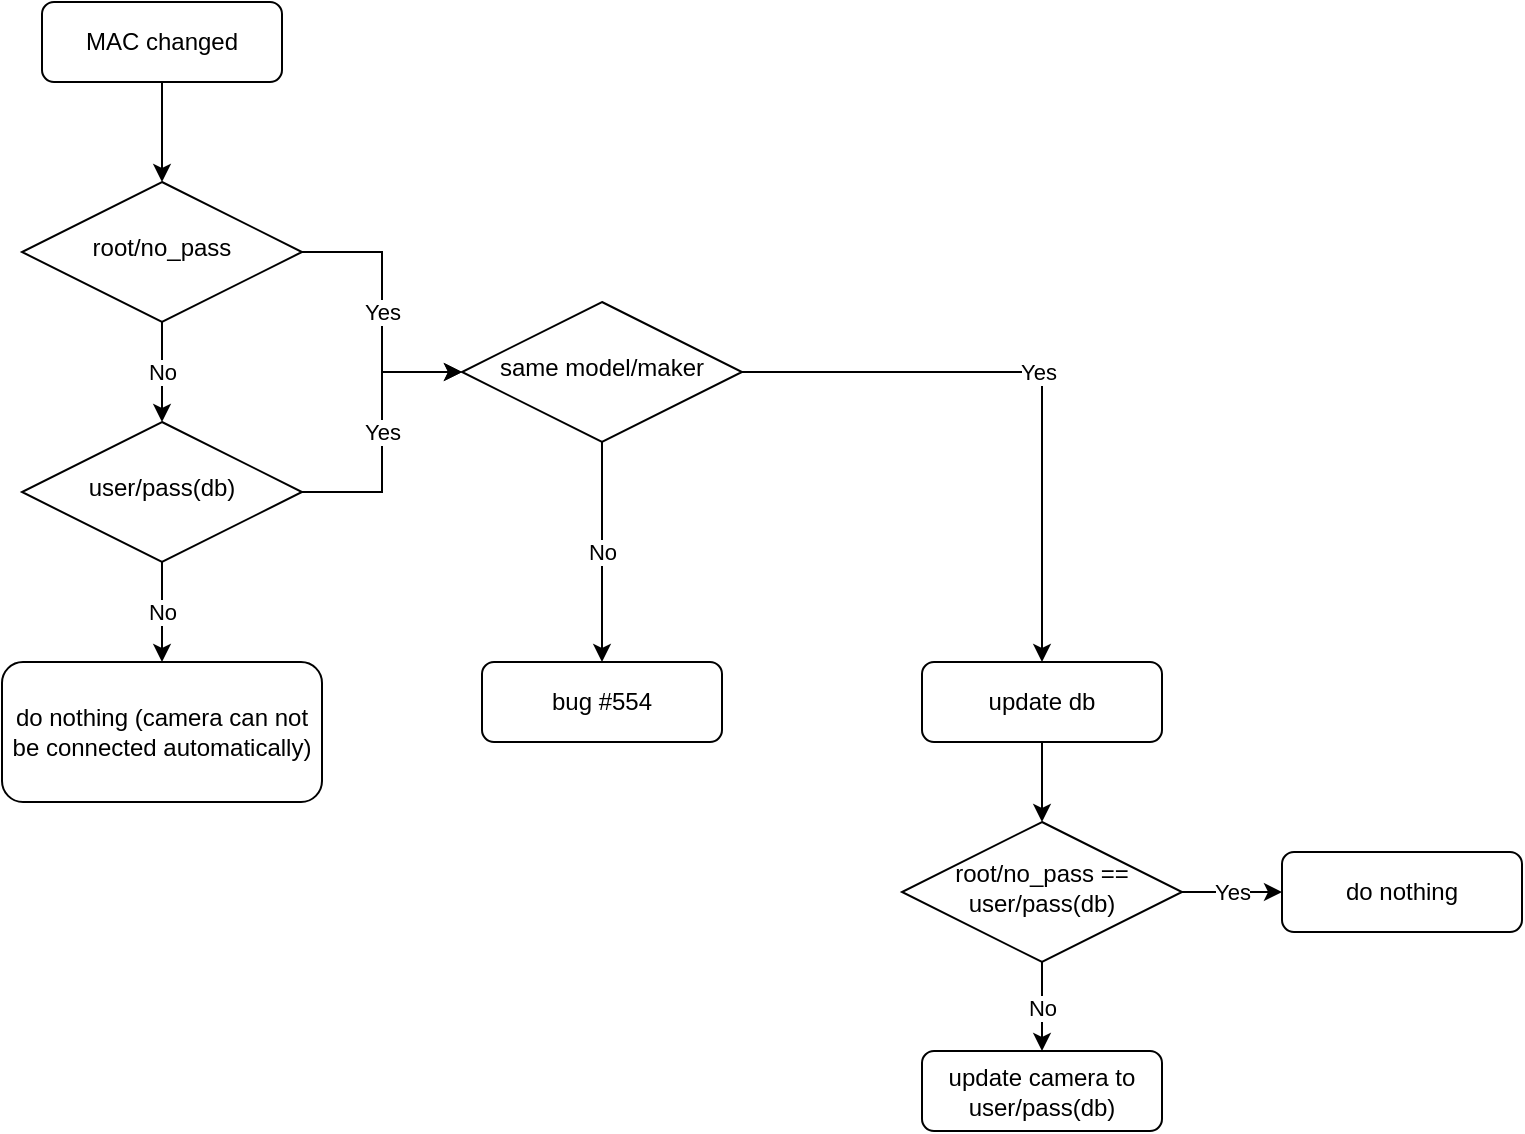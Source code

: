 <mxfile version="21.7.5" type="github">
  <diagram id="C5RBs43oDa-KdzZeNtuy" name="Page-1">
    <mxGraphModel dx="1434" dy="764" grid="1" gridSize="10" guides="1" tooltips="1" connect="1" arrows="1" fold="1" page="1" pageScale="1" pageWidth="827" pageHeight="1169" math="0" shadow="0">
      <root>
        <mxCell id="WIyWlLk6GJQsqaUBKTNV-0" />
        <mxCell id="WIyWlLk6GJQsqaUBKTNV-1" parent="WIyWlLk6GJQsqaUBKTNV-0" />
        <mxCell id="-7ZSWxGNlsJKucX61rwI-12" style="edgeStyle=orthogonalEdgeStyle;rounded=0;orthogonalLoop=1;jettySize=auto;html=1;entryX=0.5;entryY=0;entryDx=0;entryDy=0;" edge="1" parent="WIyWlLk6GJQsqaUBKTNV-1" source="WIyWlLk6GJQsqaUBKTNV-3" target="-7ZSWxGNlsJKucX61rwI-10">
          <mxGeometry relative="1" as="geometry" />
        </mxCell>
        <mxCell id="WIyWlLk6GJQsqaUBKTNV-3" value="MAC changed" style="rounded=1;whiteSpace=wrap;html=1;fontSize=12;glass=0;strokeWidth=1;shadow=0;" parent="WIyWlLk6GJQsqaUBKTNV-1" vertex="1">
          <mxGeometry x="80" y="20" width="120" height="40" as="geometry" />
        </mxCell>
        <mxCell id="-7ZSWxGNlsJKucX61rwI-14" value="Yes" style="edgeStyle=orthogonalEdgeStyle;rounded=0;orthogonalLoop=1;jettySize=auto;html=1;entryX=0;entryY=0.5;entryDx=0;entryDy=0;" edge="1" parent="WIyWlLk6GJQsqaUBKTNV-1" source="-7ZSWxGNlsJKucX61rwI-10" target="-7ZSWxGNlsJKucX61rwI-21">
          <mxGeometry relative="1" as="geometry">
            <mxPoint x="330" y="200" as="targetPoint" />
          </mxGeometry>
        </mxCell>
        <mxCell id="-7ZSWxGNlsJKucX61rwI-16" value="No" style="edgeStyle=orthogonalEdgeStyle;rounded=0;orthogonalLoop=1;jettySize=auto;html=1;entryX=0.5;entryY=0;entryDx=0;entryDy=0;" edge="1" parent="WIyWlLk6GJQsqaUBKTNV-1" source="-7ZSWxGNlsJKucX61rwI-10" target="-7ZSWxGNlsJKucX61rwI-15">
          <mxGeometry relative="1" as="geometry" />
        </mxCell>
        <mxCell id="-7ZSWxGNlsJKucX61rwI-10" value="root/no_pass" style="rhombus;whiteSpace=wrap;html=1;shadow=0;fontFamily=Helvetica;fontSize=12;align=center;strokeWidth=1;spacing=6;spacingTop=-4;" vertex="1" parent="WIyWlLk6GJQsqaUBKTNV-1">
          <mxGeometry x="70" y="110" width="140" height="70" as="geometry" />
        </mxCell>
        <mxCell id="-7ZSWxGNlsJKucX61rwI-17" value="Yes" style="edgeStyle=orthogonalEdgeStyle;rounded=0;orthogonalLoop=1;jettySize=auto;html=1;entryX=0;entryY=0.5;entryDx=0;entryDy=0;" edge="1" parent="WIyWlLk6GJQsqaUBKTNV-1" source="-7ZSWxGNlsJKucX61rwI-15" target="-7ZSWxGNlsJKucX61rwI-21">
          <mxGeometry relative="1" as="geometry">
            <mxPoint x="330" y="200" as="targetPoint" />
          </mxGeometry>
        </mxCell>
        <mxCell id="-7ZSWxGNlsJKucX61rwI-20" value="No" style="edgeStyle=orthogonalEdgeStyle;rounded=0;orthogonalLoop=1;jettySize=auto;html=1;entryX=0.5;entryY=0;entryDx=0;entryDy=0;" edge="1" parent="WIyWlLk6GJQsqaUBKTNV-1" source="-7ZSWxGNlsJKucX61rwI-15" target="-7ZSWxGNlsJKucX61rwI-19">
          <mxGeometry relative="1" as="geometry" />
        </mxCell>
        <mxCell id="-7ZSWxGNlsJKucX61rwI-15" value="user/pass(db)" style="rhombus;whiteSpace=wrap;html=1;shadow=0;fontFamily=Helvetica;fontSize=12;align=center;strokeWidth=1;spacing=6;spacingTop=-4;" vertex="1" parent="WIyWlLk6GJQsqaUBKTNV-1">
          <mxGeometry x="70" y="230" width="140" height="70" as="geometry" />
        </mxCell>
        <mxCell id="-7ZSWxGNlsJKucX61rwI-19" value="do nothing (camera can not be connected automatically)" style="rounded=1;whiteSpace=wrap;html=1;fontSize=12;glass=0;strokeWidth=1;shadow=0;" vertex="1" parent="WIyWlLk6GJQsqaUBKTNV-1">
          <mxGeometry x="60" y="350" width="160" height="70" as="geometry" />
        </mxCell>
        <mxCell id="-7ZSWxGNlsJKucX61rwI-25" value="Yes" style="edgeStyle=orthogonalEdgeStyle;rounded=0;orthogonalLoop=1;jettySize=auto;html=1;entryX=0.5;entryY=0;entryDx=0;entryDy=0;" edge="1" parent="WIyWlLk6GJQsqaUBKTNV-1" source="-7ZSWxGNlsJKucX61rwI-21" target="-7ZSWxGNlsJKucX61rwI-24">
          <mxGeometry relative="1" as="geometry" />
        </mxCell>
        <mxCell id="-7ZSWxGNlsJKucX61rwI-32" value="No" style="edgeStyle=orthogonalEdgeStyle;rounded=0;orthogonalLoop=1;jettySize=auto;html=1;entryX=0.5;entryY=0;entryDx=0;entryDy=0;" edge="1" parent="WIyWlLk6GJQsqaUBKTNV-1" source="-7ZSWxGNlsJKucX61rwI-21" target="-7ZSWxGNlsJKucX61rwI-22">
          <mxGeometry relative="1" as="geometry" />
        </mxCell>
        <mxCell id="-7ZSWxGNlsJKucX61rwI-21" value="same model/maker" style="rhombus;whiteSpace=wrap;html=1;shadow=0;fontFamily=Helvetica;fontSize=12;align=center;strokeWidth=1;spacing=6;spacingTop=-4;" vertex="1" parent="WIyWlLk6GJQsqaUBKTNV-1">
          <mxGeometry x="290" y="170" width="140" height="70" as="geometry" />
        </mxCell>
        <mxCell id="-7ZSWxGNlsJKucX61rwI-22" value="bug #554" style="rounded=1;whiteSpace=wrap;html=1;fontSize=12;glass=0;strokeWidth=1;shadow=0;" vertex="1" parent="WIyWlLk6GJQsqaUBKTNV-1">
          <mxGeometry x="300" y="350" width="120" height="40" as="geometry" />
        </mxCell>
        <mxCell id="-7ZSWxGNlsJKucX61rwI-29" style="edgeStyle=orthogonalEdgeStyle;rounded=0;orthogonalLoop=1;jettySize=auto;html=1;" edge="1" parent="WIyWlLk6GJQsqaUBKTNV-1" source="-7ZSWxGNlsJKucX61rwI-24" target="-7ZSWxGNlsJKucX61rwI-26">
          <mxGeometry relative="1" as="geometry" />
        </mxCell>
        <mxCell id="-7ZSWxGNlsJKucX61rwI-24" value="&lt;div&gt;update db&lt;/div&gt;" style="rounded=1;whiteSpace=wrap;html=1;fontSize=12;glass=0;strokeWidth=1;shadow=0;" vertex="1" parent="WIyWlLk6GJQsqaUBKTNV-1">
          <mxGeometry x="520" y="350" width="120" height="40" as="geometry" />
        </mxCell>
        <mxCell id="-7ZSWxGNlsJKucX61rwI-30" value="No" style="edgeStyle=orthogonalEdgeStyle;rounded=0;orthogonalLoop=1;jettySize=auto;html=1;entryX=0.5;entryY=0;entryDx=0;entryDy=0;" edge="1" parent="WIyWlLk6GJQsqaUBKTNV-1" source="-7ZSWxGNlsJKucX61rwI-26" target="-7ZSWxGNlsJKucX61rwI-28">
          <mxGeometry relative="1" as="geometry" />
        </mxCell>
        <mxCell id="-7ZSWxGNlsJKucX61rwI-31" value="Yes" style="edgeStyle=orthogonalEdgeStyle;rounded=0;orthogonalLoop=1;jettySize=auto;html=1;entryX=0;entryY=0.5;entryDx=0;entryDy=0;" edge="1" parent="WIyWlLk6GJQsqaUBKTNV-1" source="-7ZSWxGNlsJKucX61rwI-26" target="-7ZSWxGNlsJKucX61rwI-27">
          <mxGeometry relative="1" as="geometry" />
        </mxCell>
        <mxCell id="-7ZSWxGNlsJKucX61rwI-26" value="root/no_pass == user/pass(db)" style="rhombus;whiteSpace=wrap;html=1;shadow=0;fontFamily=Helvetica;fontSize=12;align=center;strokeWidth=1;spacing=6;spacingTop=-4;" vertex="1" parent="WIyWlLk6GJQsqaUBKTNV-1">
          <mxGeometry x="510" y="430" width="140" height="70" as="geometry" />
        </mxCell>
        <mxCell id="-7ZSWxGNlsJKucX61rwI-27" value="do nothing" style="rounded=1;whiteSpace=wrap;html=1;fontSize=12;glass=0;strokeWidth=1;shadow=0;" vertex="1" parent="WIyWlLk6GJQsqaUBKTNV-1">
          <mxGeometry x="700" y="445" width="120" height="40" as="geometry" />
        </mxCell>
        <mxCell id="-7ZSWxGNlsJKucX61rwI-28" value="update camera to user/pass(db)" style="rounded=1;whiteSpace=wrap;html=1;fontSize=12;glass=0;strokeWidth=1;shadow=0;" vertex="1" parent="WIyWlLk6GJQsqaUBKTNV-1">
          <mxGeometry x="520" y="544.5" width="120" height="40" as="geometry" />
        </mxCell>
      </root>
    </mxGraphModel>
  </diagram>
</mxfile>
